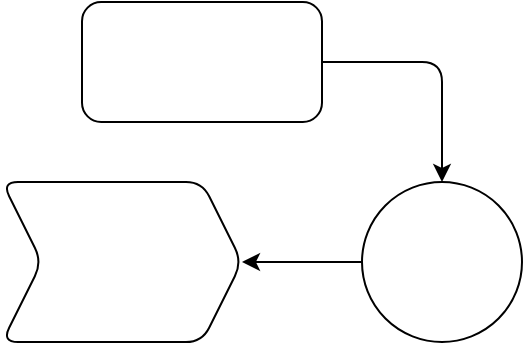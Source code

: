<mxfile>
    <diagram id="Uoi66ps003L_2XtZcO4n" name="Page-1">
        <mxGraphModel dx="539" dy="304" grid="1" gridSize="10" guides="1" tooltips="1" connect="1" arrows="1" fold="1" page="1" pageScale="1" pageWidth="850" pageHeight="1100" math="0" shadow="0">
            <root>
                <mxCell id="0"/>
                <mxCell id="1" parent="0"/>
                <mxCell id="9" value="" style="edgeStyle=none;html=1;" edge="1" parent="1" source="4">
                    <mxGeometry relative="1" as="geometry">
                        <mxPoint x="400" y="240" as="targetPoint"/>
                        <Array as="points">
                            <mxPoint x="400" y="180"/>
                        </Array>
                    </mxGeometry>
                </mxCell>
                <mxCell id="4" value="" style="rounded=1;whiteSpace=wrap;html=1;arcSize=16;" vertex="1" parent="1">
                    <mxGeometry x="220" y="150" width="120" height="60" as="geometry"/>
                </mxCell>
                <mxCell id="11" value="" style="edgeStyle=none;html=1;" edge="1" parent="1" source="8" target="10">
                    <mxGeometry relative="1" as="geometry"/>
                </mxCell>
                <mxCell id="8" value="" style="ellipse;whiteSpace=wrap;html=1;rounded=1;arcSize=16;" vertex="1" parent="1">
                    <mxGeometry x="360" y="240" width="80" height="80" as="geometry"/>
                </mxCell>
                <mxCell id="10" value="" style="shape=step;perimeter=stepPerimeter;whiteSpace=wrap;html=1;fixedSize=1;rounded=1;arcSize=16;" vertex="1" parent="1">
                    <mxGeometry x="180" y="240" width="120" height="80" as="geometry"/>
                </mxCell>
            </root>
        </mxGraphModel>
    </diagram>
</mxfile>